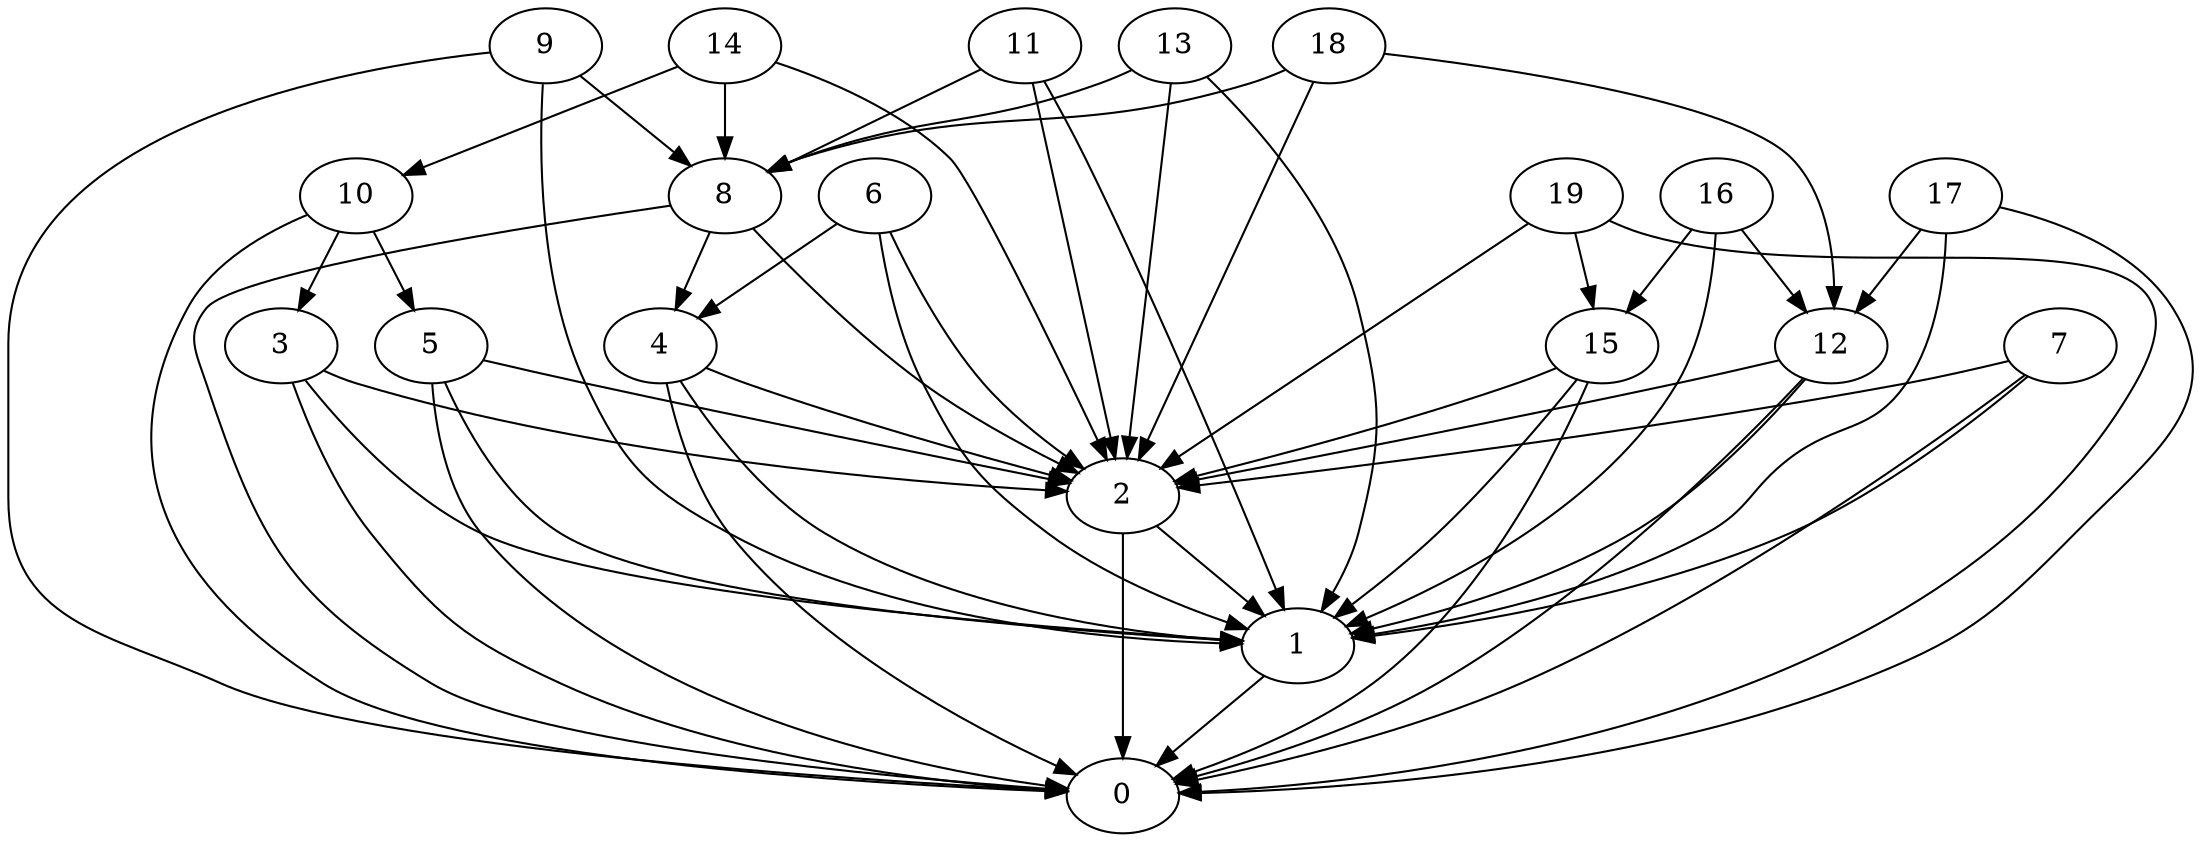 /* Created by igraph 0.6.5 */
digraph {
  0;
  1;
  2;
  3;
  4;
  5;
  6;
  7;
  8;
  9;
  10;
  11;
  12;
  13;
  14;
  15;
  16;
  17;
  18;
  19;

  1 -> 0;
  2 -> 0;
  2 -> 1;
  3 -> 0;
  3 -> 1;
  3 -> 2;
  4 -> 0;
  4 -> 2;
  4 -> 1;
  5 -> 2;
  5 -> 1;
  5 -> 0;
  6 -> 1;
  6 -> 2;
  6 -> 4;
  7 -> 0;
  7 -> 2;
  7 -> 1;
  8 -> 2;
  8 -> 0;
  8 -> 4;
  9 -> 1;
  9 -> 8;
  9 -> 0;
  10 -> 5;
  10 -> 3;
  10 -> 0;
  11 -> 1;
  11 -> 2;
  11 -> 8;
  12 -> 0;
  12 -> 1;
  12 -> 2;
  13 -> 1;
  13 -> 8;
  13 -> 2;
  14 -> 2;
  14 -> 8;
  14 -> 10;
  15 -> 2;
  15 -> 0;
  15 -> 1;
  16 -> 12;
  16 -> 1;
  16 -> 15;
  17 -> 0;
  17 -> 1;
  17 -> 12;
  18 -> 2;
  18 -> 8;
  18 -> 12;
  19 -> 15;
  19 -> 2;
  19 -> 0;
}
